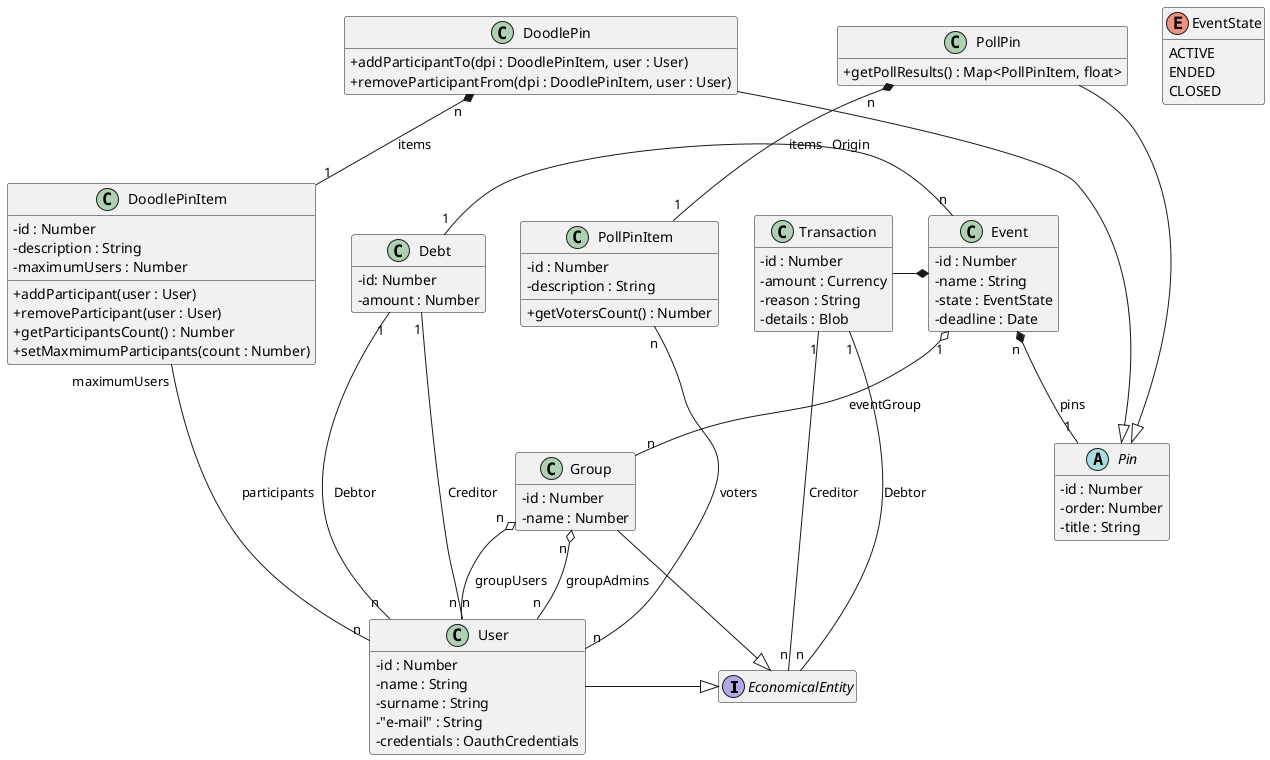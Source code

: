 @startuml Class Diagram

hide empty members
skinparam classAttributeIconSize 0

interface EconomicalEntity {}

class User {
    -id : Number
    -name : String
    -surname : String
    -"e-mail" : String
    -credentials : OauthCredentials
}

User -|> EconomicalEntity

class Group {
    -id : Number
    -name : Number
}

Group -|> EconomicalEntity

Group "n " o-- "n " User : " groupAdmins"
Group "n " o-- "n " User : " groupUsers"

class Event {
    -id : Number
    -name : String
    -state : EventState
    -deadline : Date
}

Event " 1" o-- " n" Group : "eventGroup"

Event "n" *-- "1" Pin : "pins"

abstract Pin {
    -id : Number
    -order: Number
    -title : String
    ' Possibilità di aggiungere una "discussione" per il singolo pin
}

class PollPin {
    + getPollResults() : Map<PollPinItem, float>
}

PollPin -|> Pin
PollPin "n" *-- "1" PollPinItem : items

class PollPinItem {
    - id : Number
    - description : String
    + getVotersCount() : Number
}

PollPinItem "n" --- "n" User : voters

class DoodlePin {
    +addParticipantTo(dpi : DoodlePinItem, user : User)
    +removeParticipantFrom(dpi : DoodlePinItem, user : User)
}

DoodlePin -|> Pin
DoodlePin "n" *-- "1" DoodlePinItem : items

class DoodlePinItem {
    - id : Number
    - description : String
    - maximumUsers : Number
    +addParticipant(user : User)
    +removeParticipant(user : User)
    + getParticipantsCount() : Number
    + setMaxmimumParticipants(count : Number)
}

DoodlePinItem "maximumUsers" --- "n" User : participants

class Transaction {
    - id : Number
    - amount : Currency
    ' causale
    - reason : String
    - details : Blob
    ' confirmation
}

Transaction -right-* Event
Transaction "1" --- "n" EconomicalEntity : Debtor
Transaction "1" --- "n" EconomicalEntity : Creditor

class Debt {
    - id: Number
    - amount : Number
}

Debt "1" --right- "n" Event : Origin
Debt "1" --- "n" User : Debtor
Debt "1" --- "n" User : Creditor

enum EventState {
    ACTIVE
    ENDED
    CLOSED
}

@enduml